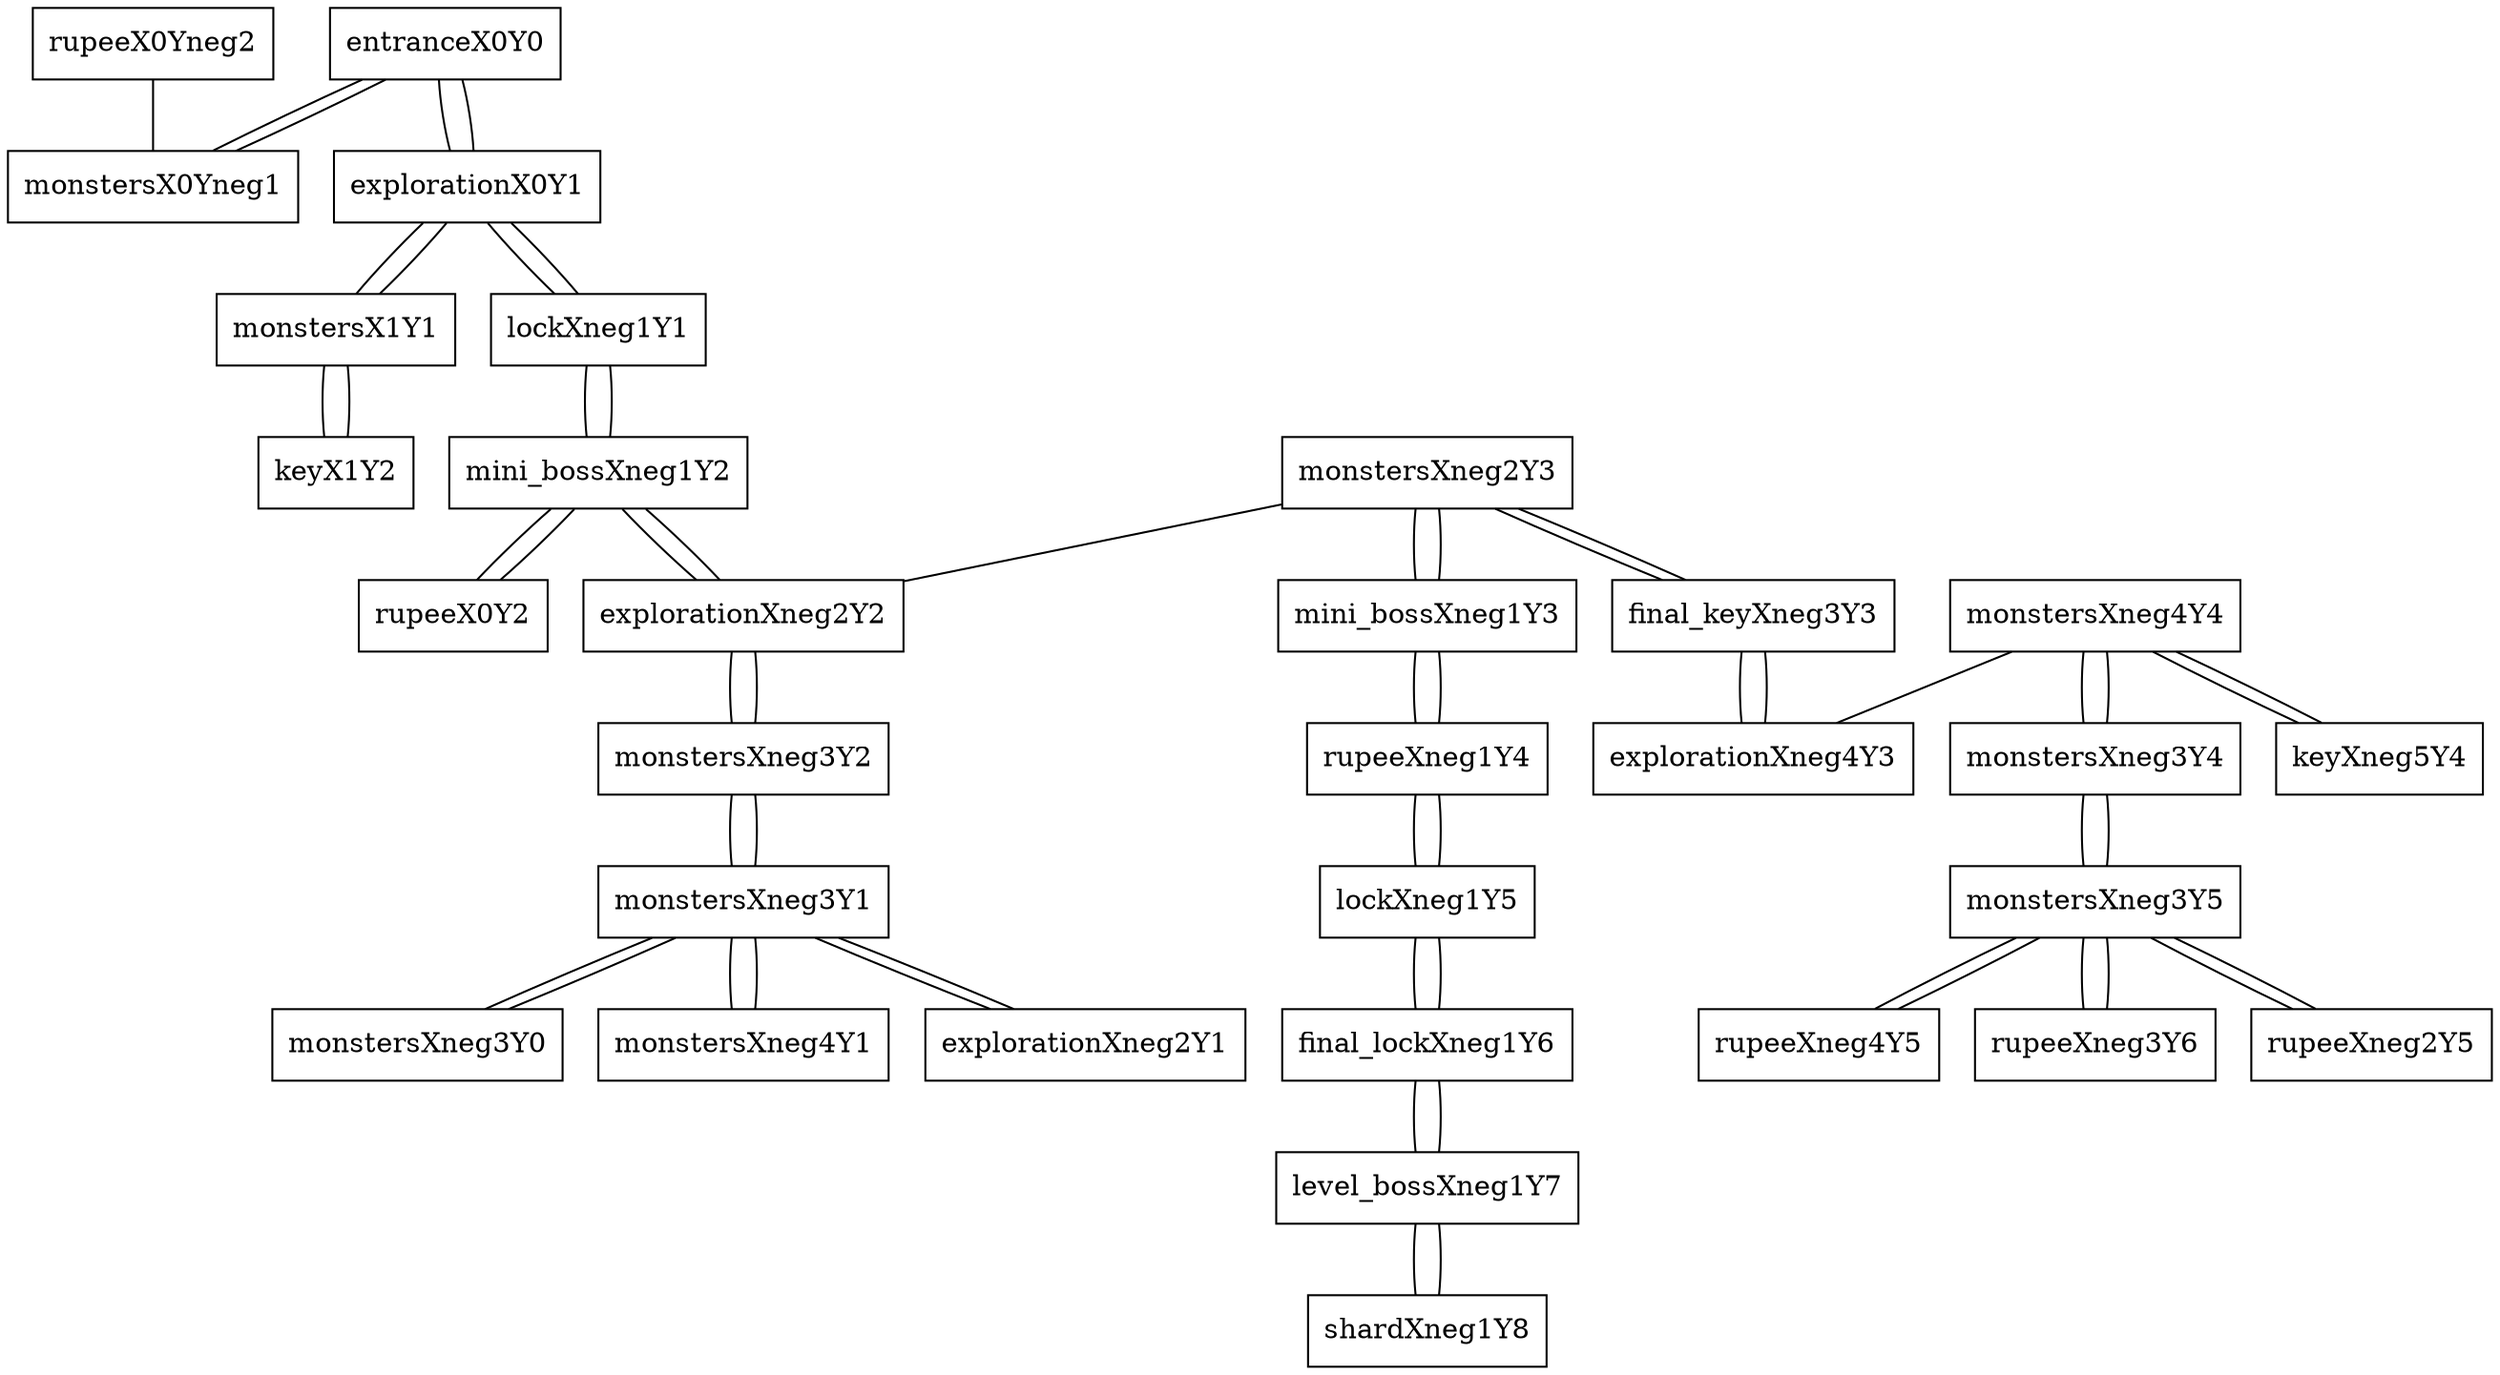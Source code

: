 graph space {

node [shape="box"]; entranceX0Y0 [pad="1.5,0.0" pos="0,0!"]; monstersX0Yneg1 [pad="1.5,0.0" pos="0,-1!"]; rupeeX0Yneg2 [pad="1.5,0.0" pos="0,-2!"]; explorationX0Y1 [pad="1.5,0.0" pos="0,1!"]; monstersX1Y1 [pad="1.5,0.0" pos="1,1!"]; keyX1Y2 [pad="1.5,0.0" pos="1,2!"]; lockXneg1Y1 [pad="1.5,0.0" pos="-1,1!"]; mini_bossXneg1Y2 [pad="1.5,0.0" pos="-1,2!"]; rupeeX0Y2 [pad="1.5,0.0" pos="0,2!"]; explorationXneg2Y2 [pad="1.5,0.0" pos="-2,2!"]; monstersXneg2Y3 [pad="1.5,0.0" pos="-2,3!"]; final_keyXneg3Y3 [pad="1.5,0.0" pos="-3,3!"]; explorationXneg4Y3 [pad="1.5,0.0" pos="-4,3!"]; monstersXneg4Y4 [pad="1.5,0.0" pos="-4,4!"]; keyXneg5Y4 [pad="1.5,0.0" pos="-5,4!"]; monstersXneg3Y2 [pad="1.5,0.0" pos="-3,2!"]; monstersXneg3Y1 [pad="1.5,0.0" pos="-3,1!"]; explorationXneg2Y1 [pad="1.5,0.0" pos="-2,1!"]; monstersXneg3Y0 [pad="1.5,0.0" pos="-3,0!"]; monstersXneg4Y1 [pad="1.5,0.0" pos="-4,1!"]; monstersXneg3Y4 [pad="1.5,0.0" pos="-3,4!"]; monstersXneg3Y5 [pad="1.5,0.0" pos="-3,5!"]; rupeeXneg2Y5 [pad="1.5,0.0" pos="-2,5!"]; rupeeXneg4Y5 [pad="1.5,0.0" pos="-4,5!"]; rupeeXneg3Y6 [pad="1.5,0.0" pos="-3,6!"]; mini_bossXneg1Y3 [pad="1.5,0.0" pos="-1,3!"]; rupeeXneg1Y4 [pad="1.5,0.0" pos="-1,4!"]; lockXneg1Y5 [pad="1.5,0.0" pos="-1,5!"]; final_lockXneg1Y6 [pad="1.5,0.0" pos="-1,6!"]; level_bossXneg1Y7 [pad="1.5,0.0" pos="-1,7!"]; shardXneg1Y8 [pad="1.5,0.0" pos="-1,8!"]; 
entranceX0Y0 -- explorationX0Y1;
entranceX0Y0 -- monstersX0Yneg1;
monstersX0Yneg1 -- entranceX0Y0;
rupeeX0Yneg2 -- monstersX0Yneg1;
explorationX0Y1 -- lockXneg1Y1;
explorationX0Y1 -- monstersX1Y1;
explorationX0Y1 -- entranceX0Y0;
monstersX1Y1 -- explorationX0Y1;
monstersX1Y1 -- keyX1Y2;
keyX1Y2 -- monstersX1Y1;
lockXneg1Y1 -- mini_bossXneg1Y2;
lockXneg1Y1 -- explorationX0Y1;
mini_bossXneg1Y2 -- explorationXneg2Y2;
mini_bossXneg1Y2 -- rupeeX0Y2;
mini_bossXneg1Y2 -- lockXneg1Y1;
rupeeX0Y2 -- mini_bossXneg1Y2;
explorationXneg2Y2 -- monstersXneg3Y2;
explorationXneg2Y2 -- mini_bossXneg1Y2;
monstersXneg2Y3 -- explorationXneg2Y2;
monstersXneg2Y3 -- final_keyXneg3Y3;
monstersXneg2Y3 -- mini_bossXneg1Y3;
final_keyXneg3Y3 -- explorationXneg4Y3;
final_keyXneg3Y3 -- monstersXneg2Y3;
explorationXneg4Y3 -- final_keyXneg3Y3;
monstersXneg4Y4 -- explorationXneg4Y3;
monstersXneg4Y4 -- keyXneg5Y4;
monstersXneg4Y4 -- monstersXneg3Y4;
keyXneg5Y4 -- monstersXneg4Y4;
monstersXneg3Y2 -- monstersXneg3Y1;
monstersXneg3Y2 -- explorationXneg2Y2;
monstersXneg3Y1 -- explorationXneg2Y1;
monstersXneg3Y1 -- monstersXneg3Y0;
monstersXneg3Y1 -- monstersXneg4Y1;
monstersXneg3Y1 -- monstersXneg3Y2;
explorationXneg2Y1 -- monstersXneg3Y1;
monstersXneg3Y0 -- monstersXneg3Y1;
monstersXneg4Y1 -- monstersXneg3Y1;
monstersXneg3Y4 -- monstersXneg4Y4;
monstersXneg3Y4 -- monstersXneg3Y5;
monstersXneg3Y5 -- rupeeXneg4Y5;
monstersXneg3Y5 -- rupeeXneg3Y6;
monstersXneg3Y5 -- rupeeXneg2Y5;
monstersXneg3Y5 -- monstersXneg3Y4;
rupeeXneg2Y5 -- monstersXneg3Y5;
rupeeXneg4Y5 -- monstersXneg3Y5;
rupeeXneg3Y6 -- monstersXneg3Y5;
mini_bossXneg1Y3 -- monstersXneg2Y3;
mini_bossXneg1Y3 -- rupeeXneg1Y4;
rupeeXneg1Y4 -- lockXneg1Y5;
rupeeXneg1Y4 -- mini_bossXneg1Y3;
lockXneg1Y5 -- final_lockXneg1Y6;
lockXneg1Y5 -- rupeeXneg1Y4;
final_lockXneg1Y6 -- level_bossXneg1Y7;
final_lockXneg1Y6 -- lockXneg1Y5;
level_bossXneg1Y7 -- shardXneg1Y8;
level_bossXneg1Y7 -- final_lockXneg1Y6;
shardXneg1Y8 -- level_bossXneg1Y7;
}